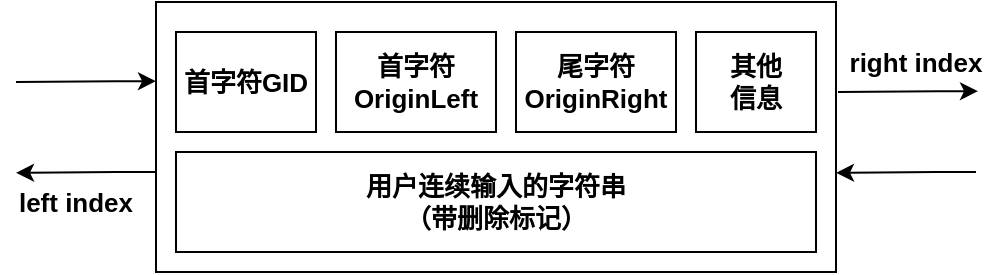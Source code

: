 <mxfile version="24.2.5" type="device">
  <diagram name="第 1 页" id="C_vNMMJ18T6pG0lejhPQ">
    <mxGraphModel dx="915" dy="593" grid="1" gridSize="10" guides="1" tooltips="1" connect="1" arrows="1" fold="1" page="1" pageScale="1" pageWidth="827" pageHeight="1169" math="0" shadow="0">
      <root>
        <mxCell id="0" />
        <mxCell id="1" parent="0" />
        <mxCell id="zTTB7LhoDCSX1HiN2_aT-2" value="&lt;br&gt;&lt;div&gt;&lt;span style=&quot;font-size: 15px;&quot;&gt;&lt;br&gt;&lt;/span&gt;&lt;div&gt;&lt;span style=&quot;font-size: 15px;&quot;&gt;&lt;br&gt;&lt;/span&gt;&lt;/div&gt;&lt;/div&gt;" style="rounded=0;whiteSpace=wrap;html=1;verticalAlign=top;align=left;" vertex="1" parent="1">
          <mxGeometry x="200" y="105" width="340" height="135" as="geometry" />
        </mxCell>
        <mxCell id="zTTB7LhoDCSX1HiN2_aT-3" value="用户连续输入的字符串&lt;br&gt;（带删除标记）" style="rounded=0;whiteSpace=wrap;html=1;fontSize=13;fontStyle=1" vertex="1" parent="1">
          <mxGeometry x="210" y="180" width="320" height="50" as="geometry" />
        </mxCell>
        <mxCell id="zTTB7LhoDCSX1HiN2_aT-5" value="首字符GID" style="rounded=0;whiteSpace=wrap;html=1;fontSize=13;fontStyle=1" vertex="1" parent="1">
          <mxGeometry x="210" y="120" width="70" height="50" as="geometry" />
        </mxCell>
        <mxCell id="zTTB7LhoDCSX1HiN2_aT-6" value="首字符OriginLeft" style="rounded=0;whiteSpace=wrap;html=1;fontSize=13;fontStyle=1" vertex="1" parent="1">
          <mxGeometry x="290" y="120" width="80" height="50" as="geometry" />
        </mxCell>
        <mxCell id="zTTB7LhoDCSX1HiN2_aT-7" value="尾字符OriginRight" style="rounded=0;whiteSpace=wrap;html=1;fontSize=13;fontStyle=1" vertex="1" parent="1">
          <mxGeometry x="380" y="120" width="80" height="50" as="geometry" />
        </mxCell>
        <mxCell id="zTTB7LhoDCSX1HiN2_aT-8" value="" style="endArrow=classic;html=1;rounded=0;" edge="1" parent="1">
          <mxGeometry width="50" height="50" relative="1" as="geometry">
            <mxPoint x="130" y="145.0" as="sourcePoint" />
            <mxPoint x="200" y="144.58" as="targetPoint" />
            <Array as="points">
              <mxPoint x="180" y="144.58" />
            </Array>
          </mxGeometry>
        </mxCell>
        <mxCell id="zTTB7LhoDCSX1HiN2_aT-9" value="" style="endArrow=classic;html=1;rounded=0;" edge="1" parent="1">
          <mxGeometry width="50" height="50" relative="1" as="geometry">
            <mxPoint x="541" y="150" as="sourcePoint" />
            <mxPoint x="611" y="149.58" as="targetPoint" />
            <Array as="points">
              <mxPoint x="591" y="149.58" />
            </Array>
          </mxGeometry>
        </mxCell>
        <mxCell id="zTTB7LhoDCSX1HiN2_aT-10" value="" style="endArrow=none;html=1;rounded=0;startArrow=classic;startFill=1;endFill=0;" edge="1" parent="1">
          <mxGeometry width="50" height="50" relative="1" as="geometry">
            <mxPoint x="130" y="190.42" as="sourcePoint" />
            <mxPoint x="200" y="190" as="targetPoint" />
            <Array as="points">
              <mxPoint x="180" y="190" />
            </Array>
          </mxGeometry>
        </mxCell>
        <mxCell id="zTTB7LhoDCSX1HiN2_aT-11" value="" style="endArrow=none;html=1;rounded=0;startArrow=classic;startFill=1;endFill=0;" edge="1" parent="1">
          <mxGeometry width="50" height="50" relative="1" as="geometry">
            <mxPoint x="540" y="190.42" as="sourcePoint" />
            <mxPoint x="610" y="190" as="targetPoint" />
            <Array as="points">
              <mxPoint x="590" y="190" />
            </Array>
          </mxGeometry>
        </mxCell>
        <mxCell id="zTTB7LhoDCSX1HiN2_aT-12" value="&lt;b style=&quot;font-size: 13px;&quot;&gt;left index&lt;/b&gt;" style="text;html=1;align=center;verticalAlign=middle;whiteSpace=wrap;rounded=0;fontSize=13;" vertex="1" parent="1">
          <mxGeometry x="130" y="190.0" width="60" height="30" as="geometry" />
        </mxCell>
        <mxCell id="zTTB7LhoDCSX1HiN2_aT-13" value="&lt;b style=&quot;font-size: 13px;&quot;&gt;right index&lt;/b&gt;" style="text;html=1;align=center;verticalAlign=middle;whiteSpace=wrap;rounded=0;fontSize=13;" vertex="1" parent="1">
          <mxGeometry x="540" y="120" width="80" height="30" as="geometry" />
        </mxCell>
        <mxCell id="zTTB7LhoDCSX1HiN2_aT-15" value="其他&lt;div style=&quot;font-size: 13px;&quot;&gt;信息&lt;/div&gt;" style="rounded=0;whiteSpace=wrap;html=1;fontSize=13;fontStyle=1" vertex="1" parent="1">
          <mxGeometry x="470" y="120" width="60" height="50" as="geometry" />
        </mxCell>
      </root>
    </mxGraphModel>
  </diagram>
</mxfile>

